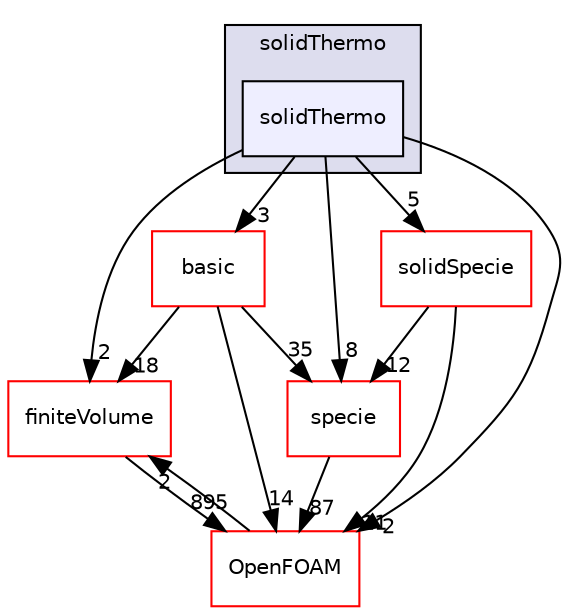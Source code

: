 digraph "src/thermophysicalModels/solidThermo/solidThermo" {
  bgcolor=transparent;
  compound=true
  node [ fontsize="10", fontname="Helvetica"];
  edge [ labelfontsize="10", labelfontname="Helvetica"];
  subgraph clusterdir_b0a4276768a9e3782bd6f894861ddaf3 {
    graph [ bgcolor="#ddddee", pencolor="black", label="solidThermo" fontname="Helvetica", fontsize="10", URL="dir_b0a4276768a9e3782bd6f894861ddaf3.html"]
  dir_ed5541df9ad7bd668902e88807c878ec [shape=box, label="solidThermo", style="filled", fillcolor="#eeeeff", pencolor="black", URL="dir_ed5541df9ad7bd668902e88807c878ec.html"];
  }
  dir_9bd15774b555cf7259a6fa18f99fe99b [shape=box label="finiteVolume" color="red" URL="dir_9bd15774b555cf7259a6fa18f99fe99b.html"];
  dir_5c4bf53b114f4c9237cd4ef0431fc9bd [shape=box label="specie" color="red" URL="dir_5c4bf53b114f4c9237cd4ef0431fc9bd.html"];
  dir_640adc73b6f298758d016476c5bdb471 [shape=box label="solidSpecie" color="red" URL="dir_640adc73b6f298758d016476c5bdb471.html"];
  dir_c5473ff19b20e6ec4dfe5c310b3778a8 [shape=box label="OpenFOAM" color="red" URL="dir_c5473ff19b20e6ec4dfe5c310b3778a8.html"];
  dir_38cb9973e0eaf6834e10b18bff965c4b [shape=box label="basic" color="red" URL="dir_38cb9973e0eaf6834e10b18bff965c4b.html"];
  dir_9bd15774b555cf7259a6fa18f99fe99b->dir_c5473ff19b20e6ec4dfe5c310b3778a8 [headlabel="895", labeldistance=1.5 headhref="dir_000814_002151.html"];
  dir_5c4bf53b114f4c9237cd4ef0431fc9bd->dir_c5473ff19b20e6ec4dfe5c310b3778a8 [headlabel="87", labeldistance=1.5 headhref="dir_001228_002151.html"];
  dir_640adc73b6f298758d016476c5bdb471->dir_5c4bf53b114f4c9237cd4ef0431fc9bd [headlabel="12", labeldistance=1.5 headhref="dir_003814_001228.html"];
  dir_640adc73b6f298758d016476c5bdb471->dir_c5473ff19b20e6ec4dfe5c310b3778a8 [headlabel="11", labeldistance=1.5 headhref="dir_003814_002151.html"];
  dir_ed5541df9ad7bd668902e88807c878ec->dir_9bd15774b555cf7259a6fa18f99fe99b [headlabel="2", labeldistance=1.5 headhref="dir_003828_000814.html"];
  dir_ed5541df9ad7bd668902e88807c878ec->dir_5c4bf53b114f4c9237cd4ef0431fc9bd [headlabel="8", labeldistance=1.5 headhref="dir_003828_001228.html"];
  dir_ed5541df9ad7bd668902e88807c878ec->dir_640adc73b6f298758d016476c5bdb471 [headlabel="5", labeldistance=1.5 headhref="dir_003828_003814.html"];
  dir_ed5541df9ad7bd668902e88807c878ec->dir_c5473ff19b20e6ec4dfe5c310b3778a8 [headlabel="2", labeldistance=1.5 headhref="dir_003828_002151.html"];
  dir_ed5541df9ad7bd668902e88807c878ec->dir_38cb9973e0eaf6834e10b18bff965c4b [headlabel="3", labeldistance=1.5 headhref="dir_003828_003668.html"];
  dir_c5473ff19b20e6ec4dfe5c310b3778a8->dir_9bd15774b555cf7259a6fa18f99fe99b [headlabel="2", labeldistance=1.5 headhref="dir_002151_000814.html"];
  dir_38cb9973e0eaf6834e10b18bff965c4b->dir_9bd15774b555cf7259a6fa18f99fe99b [headlabel="18", labeldistance=1.5 headhref="dir_003668_000814.html"];
  dir_38cb9973e0eaf6834e10b18bff965c4b->dir_5c4bf53b114f4c9237cd4ef0431fc9bd [headlabel="35", labeldistance=1.5 headhref="dir_003668_001228.html"];
  dir_38cb9973e0eaf6834e10b18bff965c4b->dir_c5473ff19b20e6ec4dfe5c310b3778a8 [headlabel="14", labeldistance=1.5 headhref="dir_003668_002151.html"];
}
